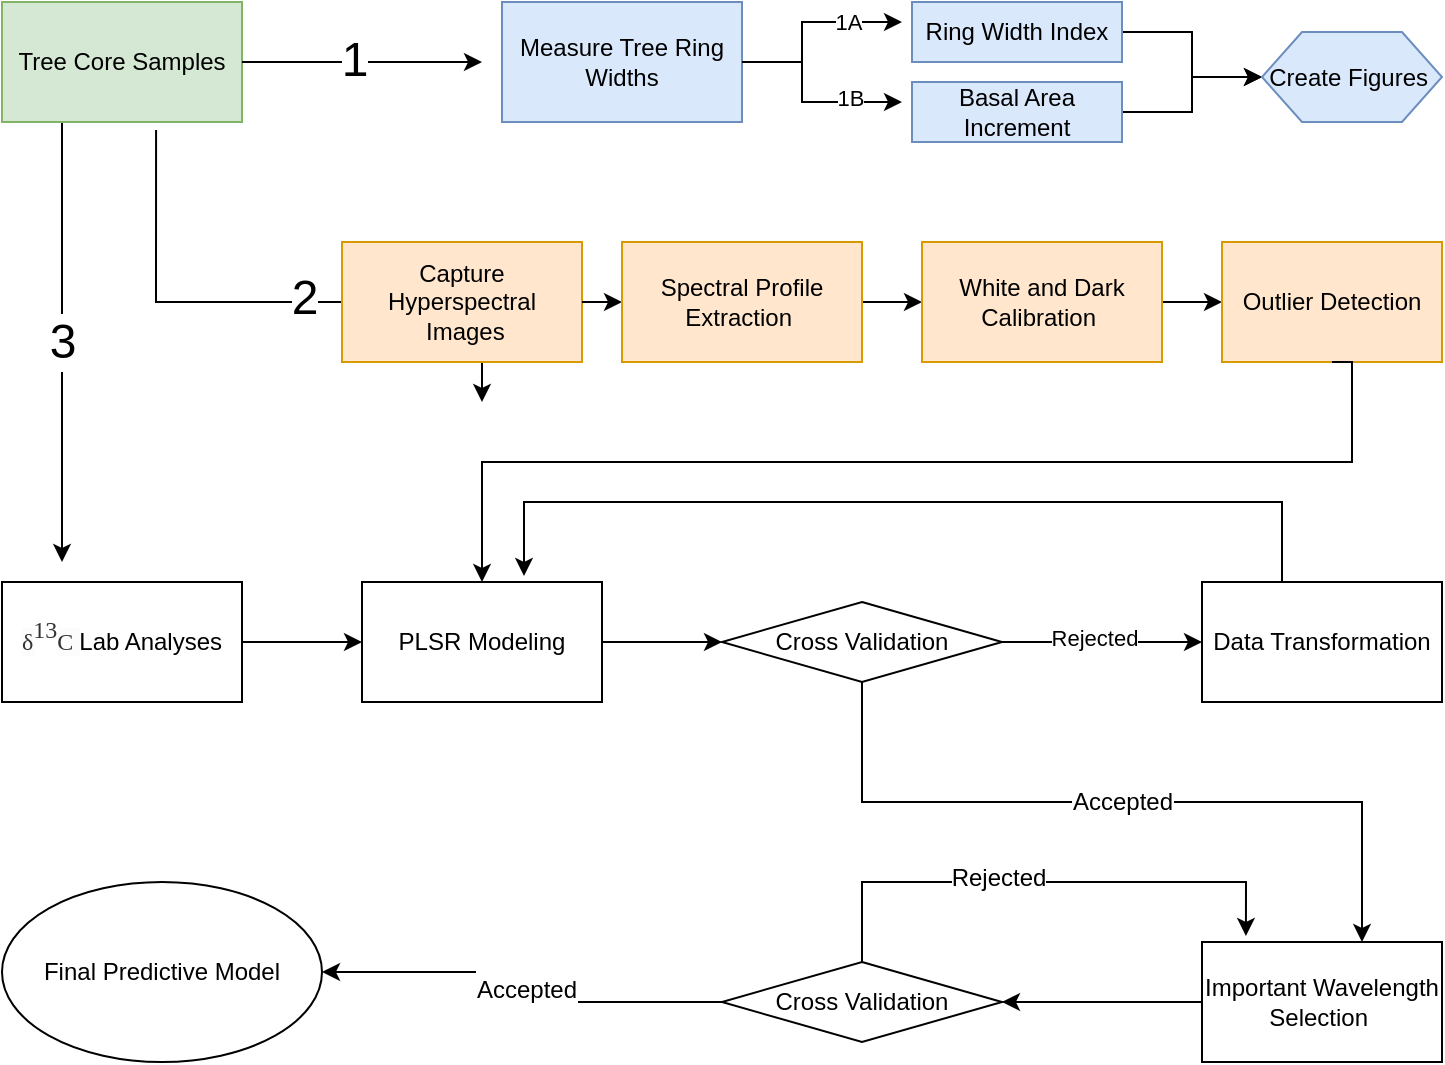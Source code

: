 <mxfile version="15.4.3" type="github"><diagram id="NC1UW04GAs5cL05vspbJ" name="Page-1"><mxGraphModel dx="946" dy="612" grid="1" gridSize="10" guides="1" tooltips="1" connect="1" arrows="1" fold="1" page="1" pageScale="1" pageWidth="850" pageHeight="1100" math="0" shadow="0"><root><mxCell id="0"/><mxCell id="1" parent="0"/><mxCell id="g_fqyCUDeBbDii1oplpv-31" value="&lt;font style=&quot;font-size: 24px&quot;&gt;3&lt;/font&gt;" style="edgeStyle=orthogonalEdgeStyle;rounded=0;orthogonalLoop=1;jettySize=auto;html=1;exitX=0.25;exitY=1;exitDx=0;exitDy=0;" edge="1" parent="1" source="g_fqyCUDeBbDii1oplpv-1"><mxGeometry relative="1" as="geometry"><mxPoint x="70" y="320" as="targetPoint"/><Array as="points"><mxPoint x="70" y="280"/><mxPoint x="70" y="280"/></Array></mxGeometry></mxCell><mxCell id="g_fqyCUDeBbDii1oplpv-1" value="Tree Core Samples" style="rounded=0;whiteSpace=wrap;html=1;fillColor=#d5e8d4;strokeColor=#82b366;" vertex="1" parent="1"><mxGeometry x="40" y="40" width="120" height="60" as="geometry"/></mxCell><mxCell id="g_fqyCUDeBbDii1oplpv-2" value="" style="endArrow=classic;html=1;rounded=0;edgeStyle=orthogonalEdgeStyle;exitX=1;exitY=0.5;exitDx=0;exitDy=0;" edge="1" parent="1" source="g_fqyCUDeBbDii1oplpv-1"><mxGeometry relative="1" as="geometry"><mxPoint x="370" y="320" as="sourcePoint"/><mxPoint x="280" y="70" as="targetPoint"/></mxGeometry></mxCell><mxCell id="g_fqyCUDeBbDii1oplpv-13" value="&lt;font style=&quot;font-size: 24px&quot;&gt;1&lt;/font&gt;" style="edgeLabel;html=1;align=center;verticalAlign=middle;resizable=0;points=[];" vertex="1" connectable="0" parent="g_fqyCUDeBbDii1oplpv-2"><mxGeometry x="-0.083" y="1" relative="1" as="geometry"><mxPoint as="offset"/></mxGeometry></mxCell><mxCell id="g_fqyCUDeBbDii1oplpv-4" value="Measure Tree Ring Widths" style="rounded=0;whiteSpace=wrap;html=1;fillColor=#dae8fc;strokeColor=#6c8ebf;" vertex="1" parent="1"><mxGeometry x="290" y="40" width="120" height="60" as="geometry"/></mxCell><mxCell id="g_fqyCUDeBbDii1oplpv-5" value="" style="endArrow=classic;html=1;rounded=0;edgeStyle=orthogonalEdgeStyle;exitX=1;exitY=0.5;exitDx=0;exitDy=0;" edge="1" parent="1" source="g_fqyCUDeBbDii1oplpv-4"><mxGeometry relative="1" as="geometry"><mxPoint x="500" y="70" as="sourcePoint"/><mxPoint x="490" y="50" as="targetPoint"/><Array as="points"><mxPoint x="440" y="70"/><mxPoint x="440" y="50"/></Array></mxGeometry></mxCell><mxCell id="g_fqyCUDeBbDii1oplpv-15" value="1A" style="edgeLabel;html=1;align=center;verticalAlign=middle;resizable=0;points=[];" vertex="1" connectable="0" parent="g_fqyCUDeBbDii1oplpv-5"><mxGeometry x="0.464" relative="1" as="geometry"><mxPoint as="offset"/></mxGeometry></mxCell><mxCell id="g_fqyCUDeBbDii1oplpv-7" value="" style="endArrow=classic;html=1;rounded=0;edgeStyle=orthogonalEdgeStyle;" edge="1" parent="1"><mxGeometry relative="1" as="geometry"><mxPoint x="430" y="70" as="sourcePoint"/><mxPoint x="490" y="90" as="targetPoint"/><Array as="points"><mxPoint x="440" y="70"/><mxPoint x="440" y="90"/></Array></mxGeometry></mxCell><mxCell id="g_fqyCUDeBbDii1oplpv-16" value="1B" style="edgeLabel;html=1;align=center;verticalAlign=middle;resizable=0;points=[];" vertex="1" connectable="0" parent="g_fqyCUDeBbDii1oplpv-7"><mxGeometry x="0.35" y="2" relative="1" as="geometry"><mxPoint as="offset"/></mxGeometry></mxCell><mxCell id="g_fqyCUDeBbDii1oplpv-67" value="" style="edgeStyle=orthogonalEdgeStyle;rounded=0;orthogonalLoop=1;jettySize=auto;html=1;fontSize=12;strokeColor=#000000;" edge="1" parent="1" source="g_fqyCUDeBbDii1oplpv-8" target="g_fqyCUDeBbDii1oplpv-66"><mxGeometry relative="1" as="geometry"/></mxCell><mxCell id="g_fqyCUDeBbDii1oplpv-8" value="Ring Width Index" style="rounded=0;whiteSpace=wrap;html=1;fillColor=#dae8fc;strokeColor=#6c8ebf;" vertex="1" parent="1"><mxGeometry x="495" y="40" width="105" height="30" as="geometry"/></mxCell><mxCell id="g_fqyCUDeBbDii1oplpv-68" value="" style="edgeStyle=orthogonalEdgeStyle;rounded=0;orthogonalLoop=1;jettySize=auto;html=1;fontSize=12;strokeColor=#000000;" edge="1" parent="1" source="g_fqyCUDeBbDii1oplpv-9" target="g_fqyCUDeBbDii1oplpv-66"><mxGeometry relative="1" as="geometry"/></mxCell><mxCell id="g_fqyCUDeBbDii1oplpv-9" value="Basal Area Increment" style="rounded=0;whiteSpace=wrap;html=1;fillColor=#dae8fc;strokeColor=#6c8ebf;" vertex="1" parent="1"><mxGeometry x="495" y="80" width="105" height="30" as="geometry"/></mxCell><mxCell id="g_fqyCUDeBbDii1oplpv-11" value="" style="endArrow=classic;html=1;rounded=0;edgeStyle=orthogonalEdgeStyle;exitX=0.642;exitY=1.067;exitDx=0;exitDy=0;exitPerimeter=0;" edge="1" parent="1" source="g_fqyCUDeBbDii1oplpv-1"><mxGeometry width="50" height="50" relative="1" as="geometry"><mxPoint x="400" y="310" as="sourcePoint"/><mxPoint x="280" y="240" as="targetPoint"/><Array as="points"><mxPoint x="117" y="190"/><mxPoint x="280" y="190"/></Array></mxGeometry></mxCell><mxCell id="g_fqyCUDeBbDii1oplpv-60" value="&lt;font style=&quot;font-size: 24px&quot;&gt;2&lt;/font&gt;" style="edgeLabel;html=1;align=center;verticalAlign=middle;resizable=0;points=[];fontSize=12;" vertex="1" connectable="0" parent="g_fqyCUDeBbDii1oplpv-11"><mxGeometry x="0.07" y="2" relative="1" as="geometry"><mxPoint as="offset"/></mxGeometry></mxCell><mxCell id="g_fqyCUDeBbDii1oplpv-12" value="Capture Hyperspectral &amp;nbsp;Images" style="rounded=0;whiteSpace=wrap;html=1;fillColor=#ffe6cc;strokeColor=#d79b00;" vertex="1" parent="1"><mxGeometry x="210" y="160" width="120" height="60" as="geometry"/></mxCell><mxCell id="g_fqyCUDeBbDii1oplpv-17" value="" style="endArrow=classic;html=1;rounded=0;edgeStyle=orthogonalEdgeStyle;exitX=1;exitY=0.5;exitDx=0;exitDy=0;" edge="1" parent="1" source="g_fqyCUDeBbDii1oplpv-12" target="g_fqyCUDeBbDii1oplpv-18"><mxGeometry width="50" height="50" relative="1" as="geometry"><mxPoint x="400" y="290" as="sourcePoint"/><mxPoint x="480" y="240" as="targetPoint"/></mxGeometry></mxCell><mxCell id="g_fqyCUDeBbDii1oplpv-22" value="" style="edgeStyle=orthogonalEdgeStyle;rounded=0;orthogonalLoop=1;jettySize=auto;html=1;" edge="1" parent="1" source="g_fqyCUDeBbDii1oplpv-18" target="g_fqyCUDeBbDii1oplpv-21"><mxGeometry relative="1" as="geometry"/></mxCell><mxCell id="g_fqyCUDeBbDii1oplpv-18" value="Spectral Profile Extraction&amp;nbsp;" style="rounded=0;whiteSpace=wrap;html=1;fillColor=#ffe6cc;strokeColor=#d79b00;" vertex="1" parent="1"><mxGeometry x="350" y="160" width="120" height="60" as="geometry"/></mxCell><mxCell id="g_fqyCUDeBbDii1oplpv-27" value="" style="edgeStyle=orthogonalEdgeStyle;rounded=0;orthogonalLoop=1;jettySize=auto;html=1;" edge="1" parent="1" source="g_fqyCUDeBbDii1oplpv-21" target="g_fqyCUDeBbDii1oplpv-26"><mxGeometry relative="1" as="geometry"/></mxCell><mxCell id="g_fqyCUDeBbDii1oplpv-21" value="White and Dark Calibration&amp;nbsp;" style="whiteSpace=wrap;html=1;rounded=0;fillColor=#ffe6cc;strokeColor=#d79b00;" vertex="1" parent="1"><mxGeometry x="500" y="160" width="120" height="60" as="geometry"/></mxCell><mxCell id="g_fqyCUDeBbDii1oplpv-26" value="Outlier Detection" style="whiteSpace=wrap;html=1;rounded=0;fillColor=#ffe6cc;strokeColor=#d79b00;" vertex="1" parent="1"><mxGeometry x="650" y="160" width="110" height="60" as="geometry"/></mxCell><mxCell id="g_fqyCUDeBbDii1oplpv-36" value="" style="edgeStyle=orthogonalEdgeStyle;rounded=0;orthogonalLoop=1;jettySize=auto;html=1;" edge="1" parent="1" source="g_fqyCUDeBbDii1oplpv-32" target="g_fqyCUDeBbDii1oplpv-35"><mxGeometry relative="1" as="geometry"/></mxCell><mxCell id="g_fqyCUDeBbDii1oplpv-32" value="&lt;font style=&quot;font-size: 12px&quot;&gt;&lt;span style=&quot;color: rgb(51 , 51 , 51) ; font-family: &amp;#34;georgia&amp;#34; , &amp;#34;palatino&amp;#34; , serif ; background-color: rgb(252 , 252 , 252)&quot;&gt;δ&lt;/span&gt;&lt;span style=&quot;box-sizing: inherit ; line-height: 0 ; position: relative ; vertical-align: baseline ; top: -0.5em ; color: rgb(51 , 51 , 51) ; font-family: &amp;#34;georgia&amp;#34; , &amp;#34;palatino&amp;#34; , serif&quot;&gt;13&lt;/span&gt;&lt;span style=&quot;color: rgb(51 , 51 , 51) ; font-family: &amp;#34;georgia&amp;#34; , &amp;#34;palatino&amp;#34; , serif ; background-color: rgb(252 , 252 , 252)&quot;&gt;C&amp;nbsp;&lt;/span&gt;Lab Analyses&lt;/font&gt;" style="rounded=0;whiteSpace=wrap;html=1;" vertex="1" parent="1"><mxGeometry x="40" y="330" width="120" height="60" as="geometry"/></mxCell><mxCell id="g_fqyCUDeBbDii1oplpv-34" value="" style="endArrow=classic;html=1;rounded=0;edgeStyle=orthogonalEdgeStyle;exitX=0.5;exitY=1;exitDx=0;exitDy=0;entryX=0.5;entryY=0;entryDx=0;entryDy=0;" edge="1" parent="1" source="g_fqyCUDeBbDii1oplpv-26" target="g_fqyCUDeBbDii1oplpv-35"><mxGeometry width="50" height="50" relative="1" as="geometry"><mxPoint x="410" y="280" as="sourcePoint"/><mxPoint x="470" y="310" as="targetPoint"/><Array as="points"><mxPoint x="715" y="270"/><mxPoint x="280" y="270"/></Array></mxGeometry></mxCell><mxCell id="g_fqyCUDeBbDii1oplpv-39" value="" style="edgeStyle=orthogonalEdgeStyle;rounded=0;orthogonalLoop=1;jettySize=auto;html=1;" edge="1" parent="1" source="g_fqyCUDeBbDii1oplpv-35" target="g_fqyCUDeBbDii1oplpv-38"><mxGeometry relative="1" as="geometry"/></mxCell><mxCell id="g_fqyCUDeBbDii1oplpv-35" value="PLSR Modeling" style="rounded=0;whiteSpace=wrap;html=1;" vertex="1" parent="1"><mxGeometry x="220" y="330" width="120" height="60" as="geometry"/></mxCell><mxCell id="g_fqyCUDeBbDii1oplpv-44" value="" style="edgeStyle=orthogonalEdgeStyle;rounded=0;orthogonalLoop=1;jettySize=auto;html=1;" edge="1" parent="1" source="g_fqyCUDeBbDii1oplpv-38" target="g_fqyCUDeBbDii1oplpv-43"><mxGeometry relative="1" as="geometry"/></mxCell><mxCell id="g_fqyCUDeBbDii1oplpv-45" value="Rejected" style="edgeLabel;html=1;align=center;verticalAlign=middle;resizable=0;points=[];" vertex="1" connectable="0" parent="g_fqyCUDeBbDii1oplpv-44"><mxGeometry x="-0.089" y="2" relative="1" as="geometry"><mxPoint as="offset"/></mxGeometry></mxCell><mxCell id="g_fqyCUDeBbDii1oplpv-48" value="Accepted" style="edgeStyle=orthogonalEdgeStyle;rounded=0;orthogonalLoop=1;jettySize=auto;html=1;fontSize=12;" edge="1" parent="1" source="g_fqyCUDeBbDii1oplpv-38" target="g_fqyCUDeBbDii1oplpv-47"><mxGeometry relative="1" as="geometry"><Array as="points"><mxPoint x="470" y="440"/><mxPoint x="720" y="440"/></Array></mxGeometry></mxCell><mxCell id="g_fqyCUDeBbDii1oplpv-38" value="Cross Validation" style="rhombus;whiteSpace=wrap;html=1;rounded=0;" vertex="1" parent="1"><mxGeometry x="400" y="340" width="140" height="40" as="geometry"/></mxCell><mxCell id="g_fqyCUDeBbDii1oplpv-43" value="Data Transformation" style="rounded=0;whiteSpace=wrap;html=1;" vertex="1" parent="1"><mxGeometry x="640" y="330" width="120" height="60" as="geometry"/></mxCell><mxCell id="g_fqyCUDeBbDii1oplpv-46" value="" style="endArrow=classic;html=1;rounded=0;edgeStyle=orthogonalEdgeStyle;entryX=0.675;entryY=-0.05;entryDx=0;entryDy=0;entryPerimeter=0;" edge="1" parent="1" target="g_fqyCUDeBbDii1oplpv-35"><mxGeometry width="50" height="50" relative="1" as="geometry"><mxPoint x="680" y="330" as="sourcePoint"/><mxPoint x="300" y="310" as="targetPoint"/><Array as="points"><mxPoint x="680" y="290"/><mxPoint x="301" y="290"/></Array></mxGeometry></mxCell><mxCell id="g_fqyCUDeBbDii1oplpv-51" value="" style="edgeStyle=orthogonalEdgeStyle;rounded=0;orthogonalLoop=1;jettySize=auto;html=1;fontSize=12;" edge="1" parent="1" source="g_fqyCUDeBbDii1oplpv-47" target="g_fqyCUDeBbDii1oplpv-50"><mxGeometry relative="1" as="geometry"/></mxCell><mxCell id="g_fqyCUDeBbDii1oplpv-47" value="Important Wavelength Selection&amp;nbsp;" style="whiteSpace=wrap;html=1;rounded=0;" vertex="1" parent="1"><mxGeometry x="640" y="510" width="120" height="60" as="geometry"/></mxCell><mxCell id="g_fqyCUDeBbDii1oplpv-59" value="" style="edgeStyle=orthogonalEdgeStyle;rounded=0;orthogonalLoop=1;jettySize=auto;html=1;fontSize=12;" edge="1" parent="1" source="g_fqyCUDeBbDii1oplpv-50" target="g_fqyCUDeBbDii1oplpv-58"><mxGeometry relative="1" as="geometry"/></mxCell><mxCell id="g_fqyCUDeBbDii1oplpv-64" value="&lt;font style=&quot;font-size: 12px&quot;&gt;Accepted&lt;/font&gt;" style="edgeLabel;html=1;align=center;verticalAlign=middle;resizable=0;points=[];fontSize=24;" vertex="1" connectable="0" parent="g_fqyCUDeBbDii1oplpv-59"><mxGeometry x="0.022" y="-2" relative="1" as="geometry"><mxPoint as="offset"/></mxGeometry></mxCell><mxCell id="g_fqyCUDeBbDii1oplpv-50" value="Cross Validation" style="rhombus;whiteSpace=wrap;html=1;rounded=0;" vertex="1" parent="1"><mxGeometry x="400" y="520" width="140" height="40" as="geometry"/></mxCell><mxCell id="g_fqyCUDeBbDii1oplpv-52" value="" style="endArrow=classic;html=1;rounded=0;fontSize=12;edgeStyle=orthogonalEdgeStyle;exitX=0.5;exitY=0;exitDx=0;exitDy=0;entryX=0.183;entryY=-0.05;entryDx=0;entryDy=0;entryPerimeter=0;" edge="1" parent="1" source="g_fqyCUDeBbDii1oplpv-50" target="g_fqyCUDeBbDii1oplpv-47"><mxGeometry width="50" height="50" relative="1" as="geometry"><mxPoint x="470" y="510" as="sourcePoint"/><mxPoint x="650" y="480" as="targetPoint"/><Array as="points"><mxPoint x="470" y="480"/><mxPoint x="662" y="480"/></Array></mxGeometry></mxCell><mxCell id="g_fqyCUDeBbDii1oplpv-53" value="Rejected" style="edgeLabel;html=1;align=center;verticalAlign=middle;resizable=0;points=[];fontSize=12;" vertex="1" connectable="0" parent="g_fqyCUDeBbDii1oplpv-52"><mxGeometry x="-0.166" y="2" relative="1" as="geometry"><mxPoint as="offset"/></mxGeometry></mxCell><mxCell id="g_fqyCUDeBbDii1oplpv-58" value="Final Predictive Model" style="ellipse;whiteSpace=wrap;html=1;rounded=0;" vertex="1" parent="1"><mxGeometry x="40" y="480" width="160" height="90" as="geometry"/></mxCell><mxCell id="g_fqyCUDeBbDii1oplpv-66" value="Create Figures&amp;nbsp;" style="shape=hexagon;perimeter=hexagonPerimeter2;whiteSpace=wrap;html=1;fixedSize=1;rounded=0;strokeColor=#6c8ebf;fillColor=#dae8fc;" vertex="1" parent="1"><mxGeometry x="670" y="55" width="90" height="45" as="geometry"/></mxCell></root></mxGraphModel></diagram></mxfile>